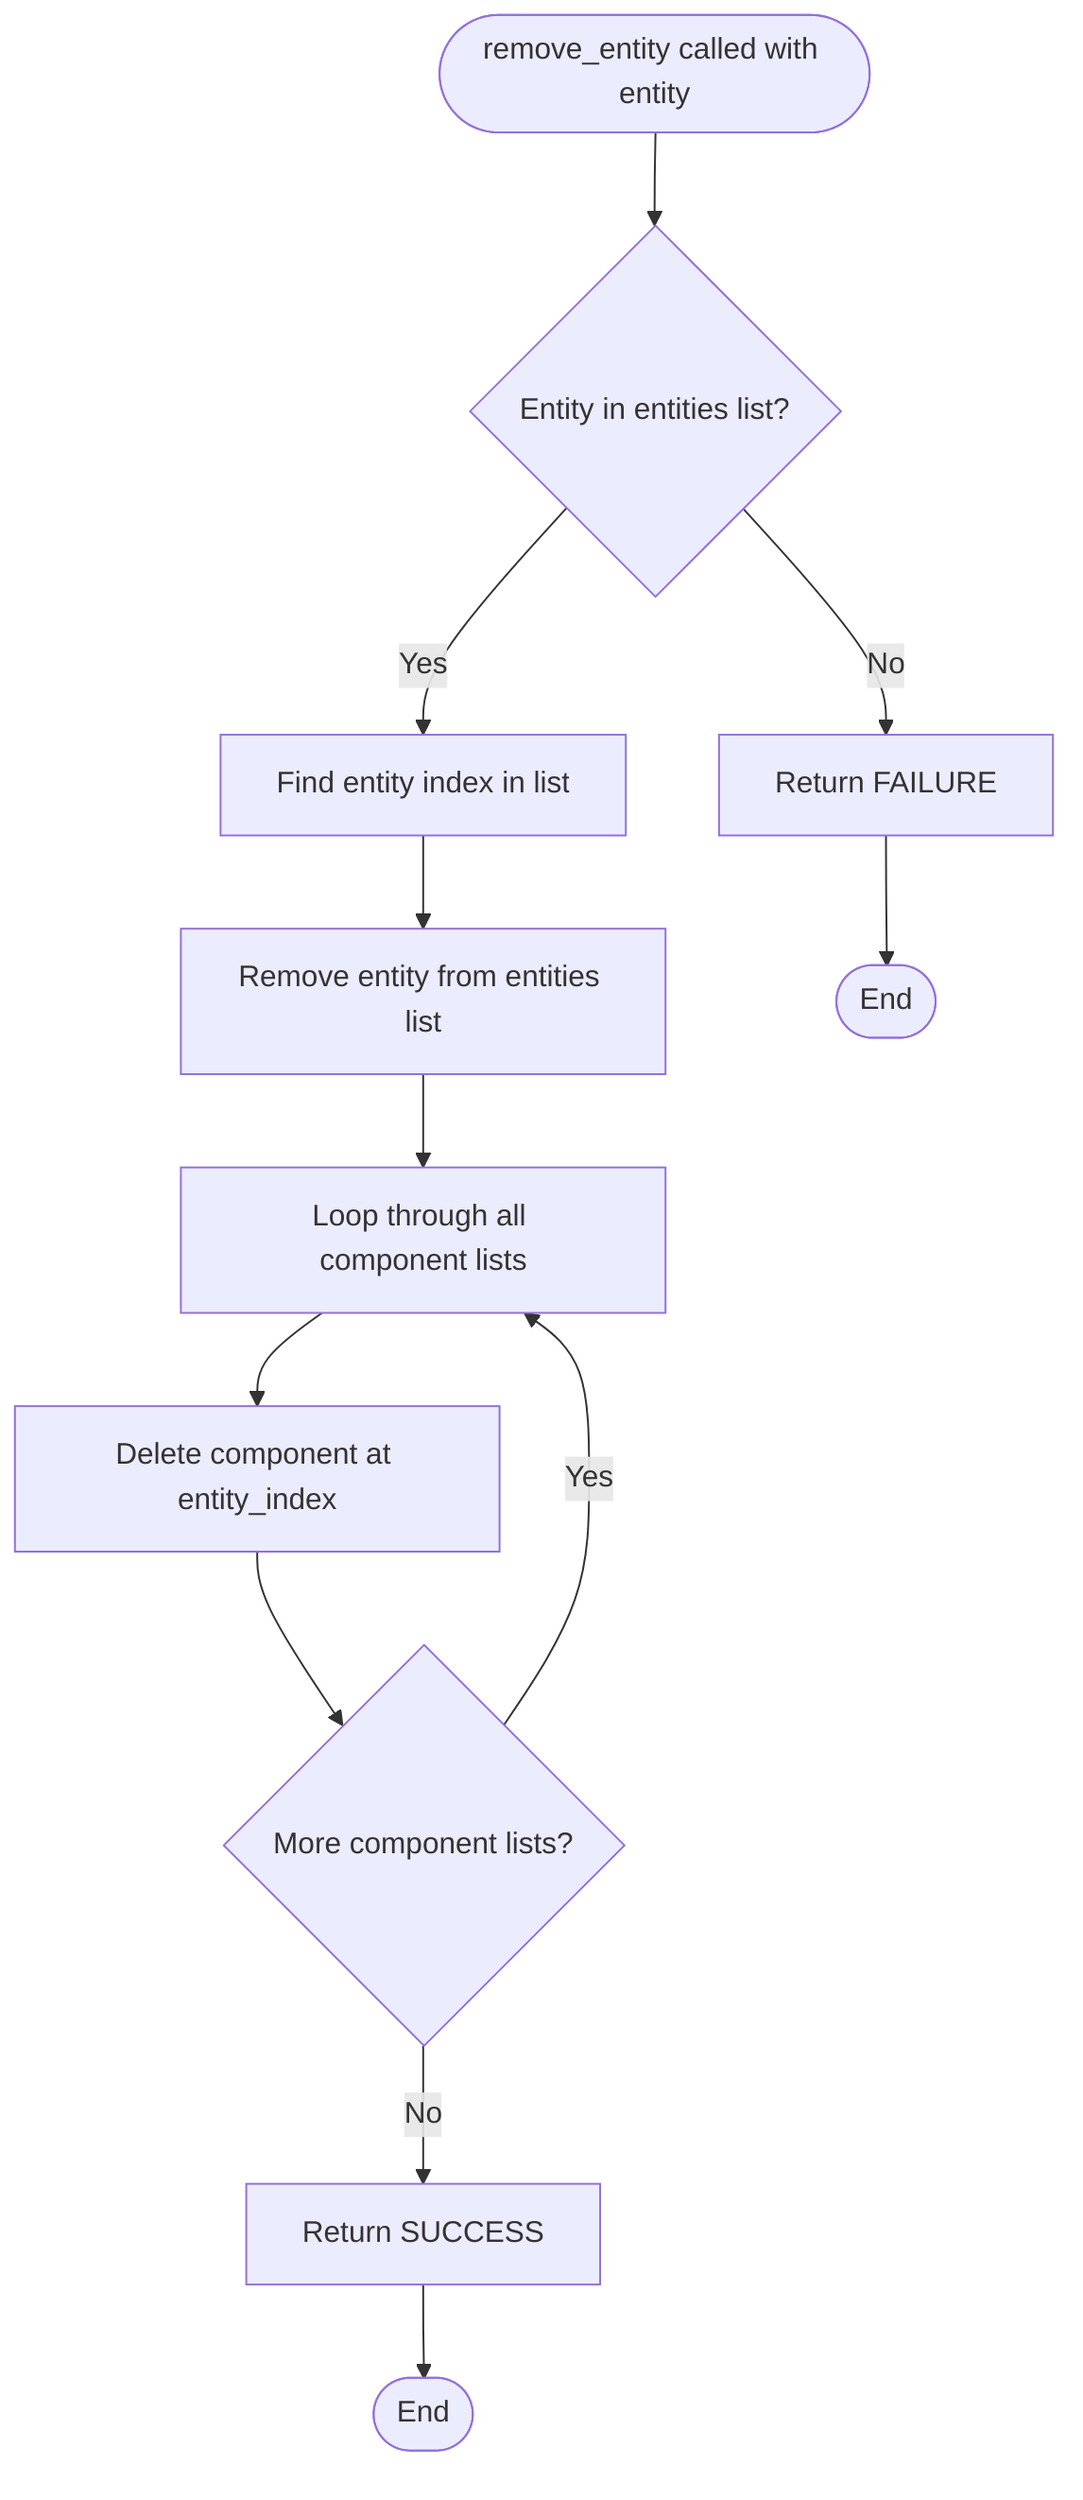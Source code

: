 flowchart TD
    Start([remove_entity called with entity]) --> CheckExists{Entity in entities list?}
    
    CheckExists -->|No| ReturnFailure[Return FAILURE]
    CheckExists -->|Yes| FindIndex[Find entity index in list]
    
    FindIndex --> RemoveFromEntities[Remove entity from entities list]
    RemoveFromEntities --> LoopComponentLists[Loop through all component lists]
    
    LoopComponentLists --> DeleteAtIndex[Delete component at entity_index]
    DeleteAtIndex --> MoreLists{More component lists?}
    
    MoreLists -->|Yes| LoopComponentLists
    MoreLists -->|No| ReturnSuccess[Return SUCCESS]
    
    ReturnFailure --> End1([End])
    ReturnSuccess --> End2([End])